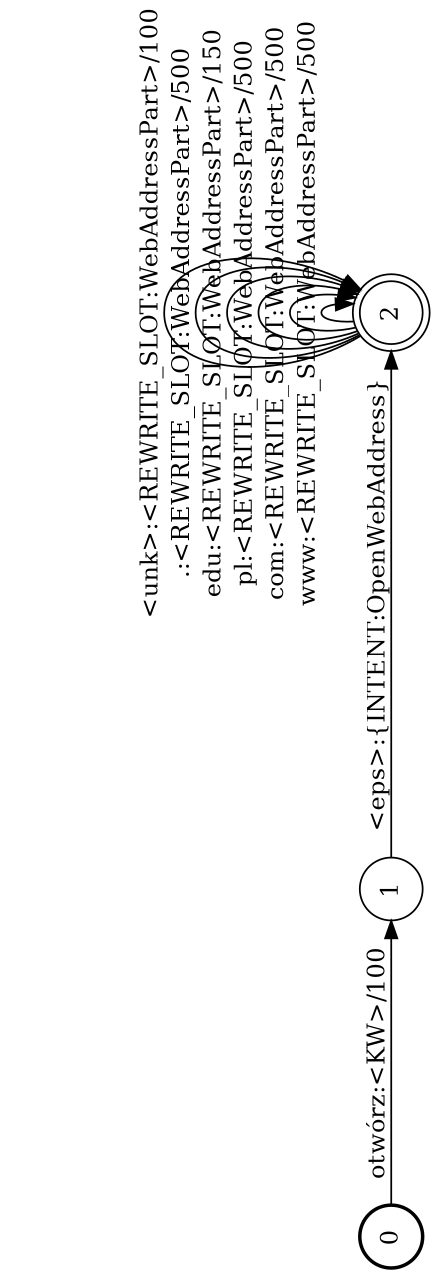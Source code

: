 digraph FST {
rankdir = LR;
size = "8.5,11";
label = "";
center = 1;
orientation = Landscape;
ranksep = "0.4";
nodesep = "0.25";
0 [label = "0", shape = circle, style = bold, fontsize = 14]
	0 -> 1 [label = "otwórz:<KW>/100", fontsize = 14];
1 [label = "1", shape = circle, style = solid, fontsize = 14]
	1 -> 2 [label = "<eps>:{INTENT:OpenWebAddress}", fontsize = 14];
2 [label = "2", shape = doublecircle, style = solid, fontsize = 14]
	2 -> 2 [label = "www:<REWRITE_SLOT:WebAddressPart>/500", fontsize = 14];
	2 -> 2 [label = "com:<REWRITE_SLOT:WebAddressPart>/500", fontsize = 14];
	2 -> 2 [label = "pl:<REWRITE_SLOT:WebAddressPart>/500", fontsize = 14];
	2 -> 2 [label = "edu:<REWRITE_SLOT:WebAddressPart>/150", fontsize = 14];
	2 -> 2 [label = ".:<REWRITE_SLOT:WebAddressPart>/500", fontsize = 14];
	2 -> 2 [label = "<unk>:<REWRITE_SLOT:WebAddressPart>/100", fontsize = 14];
}
